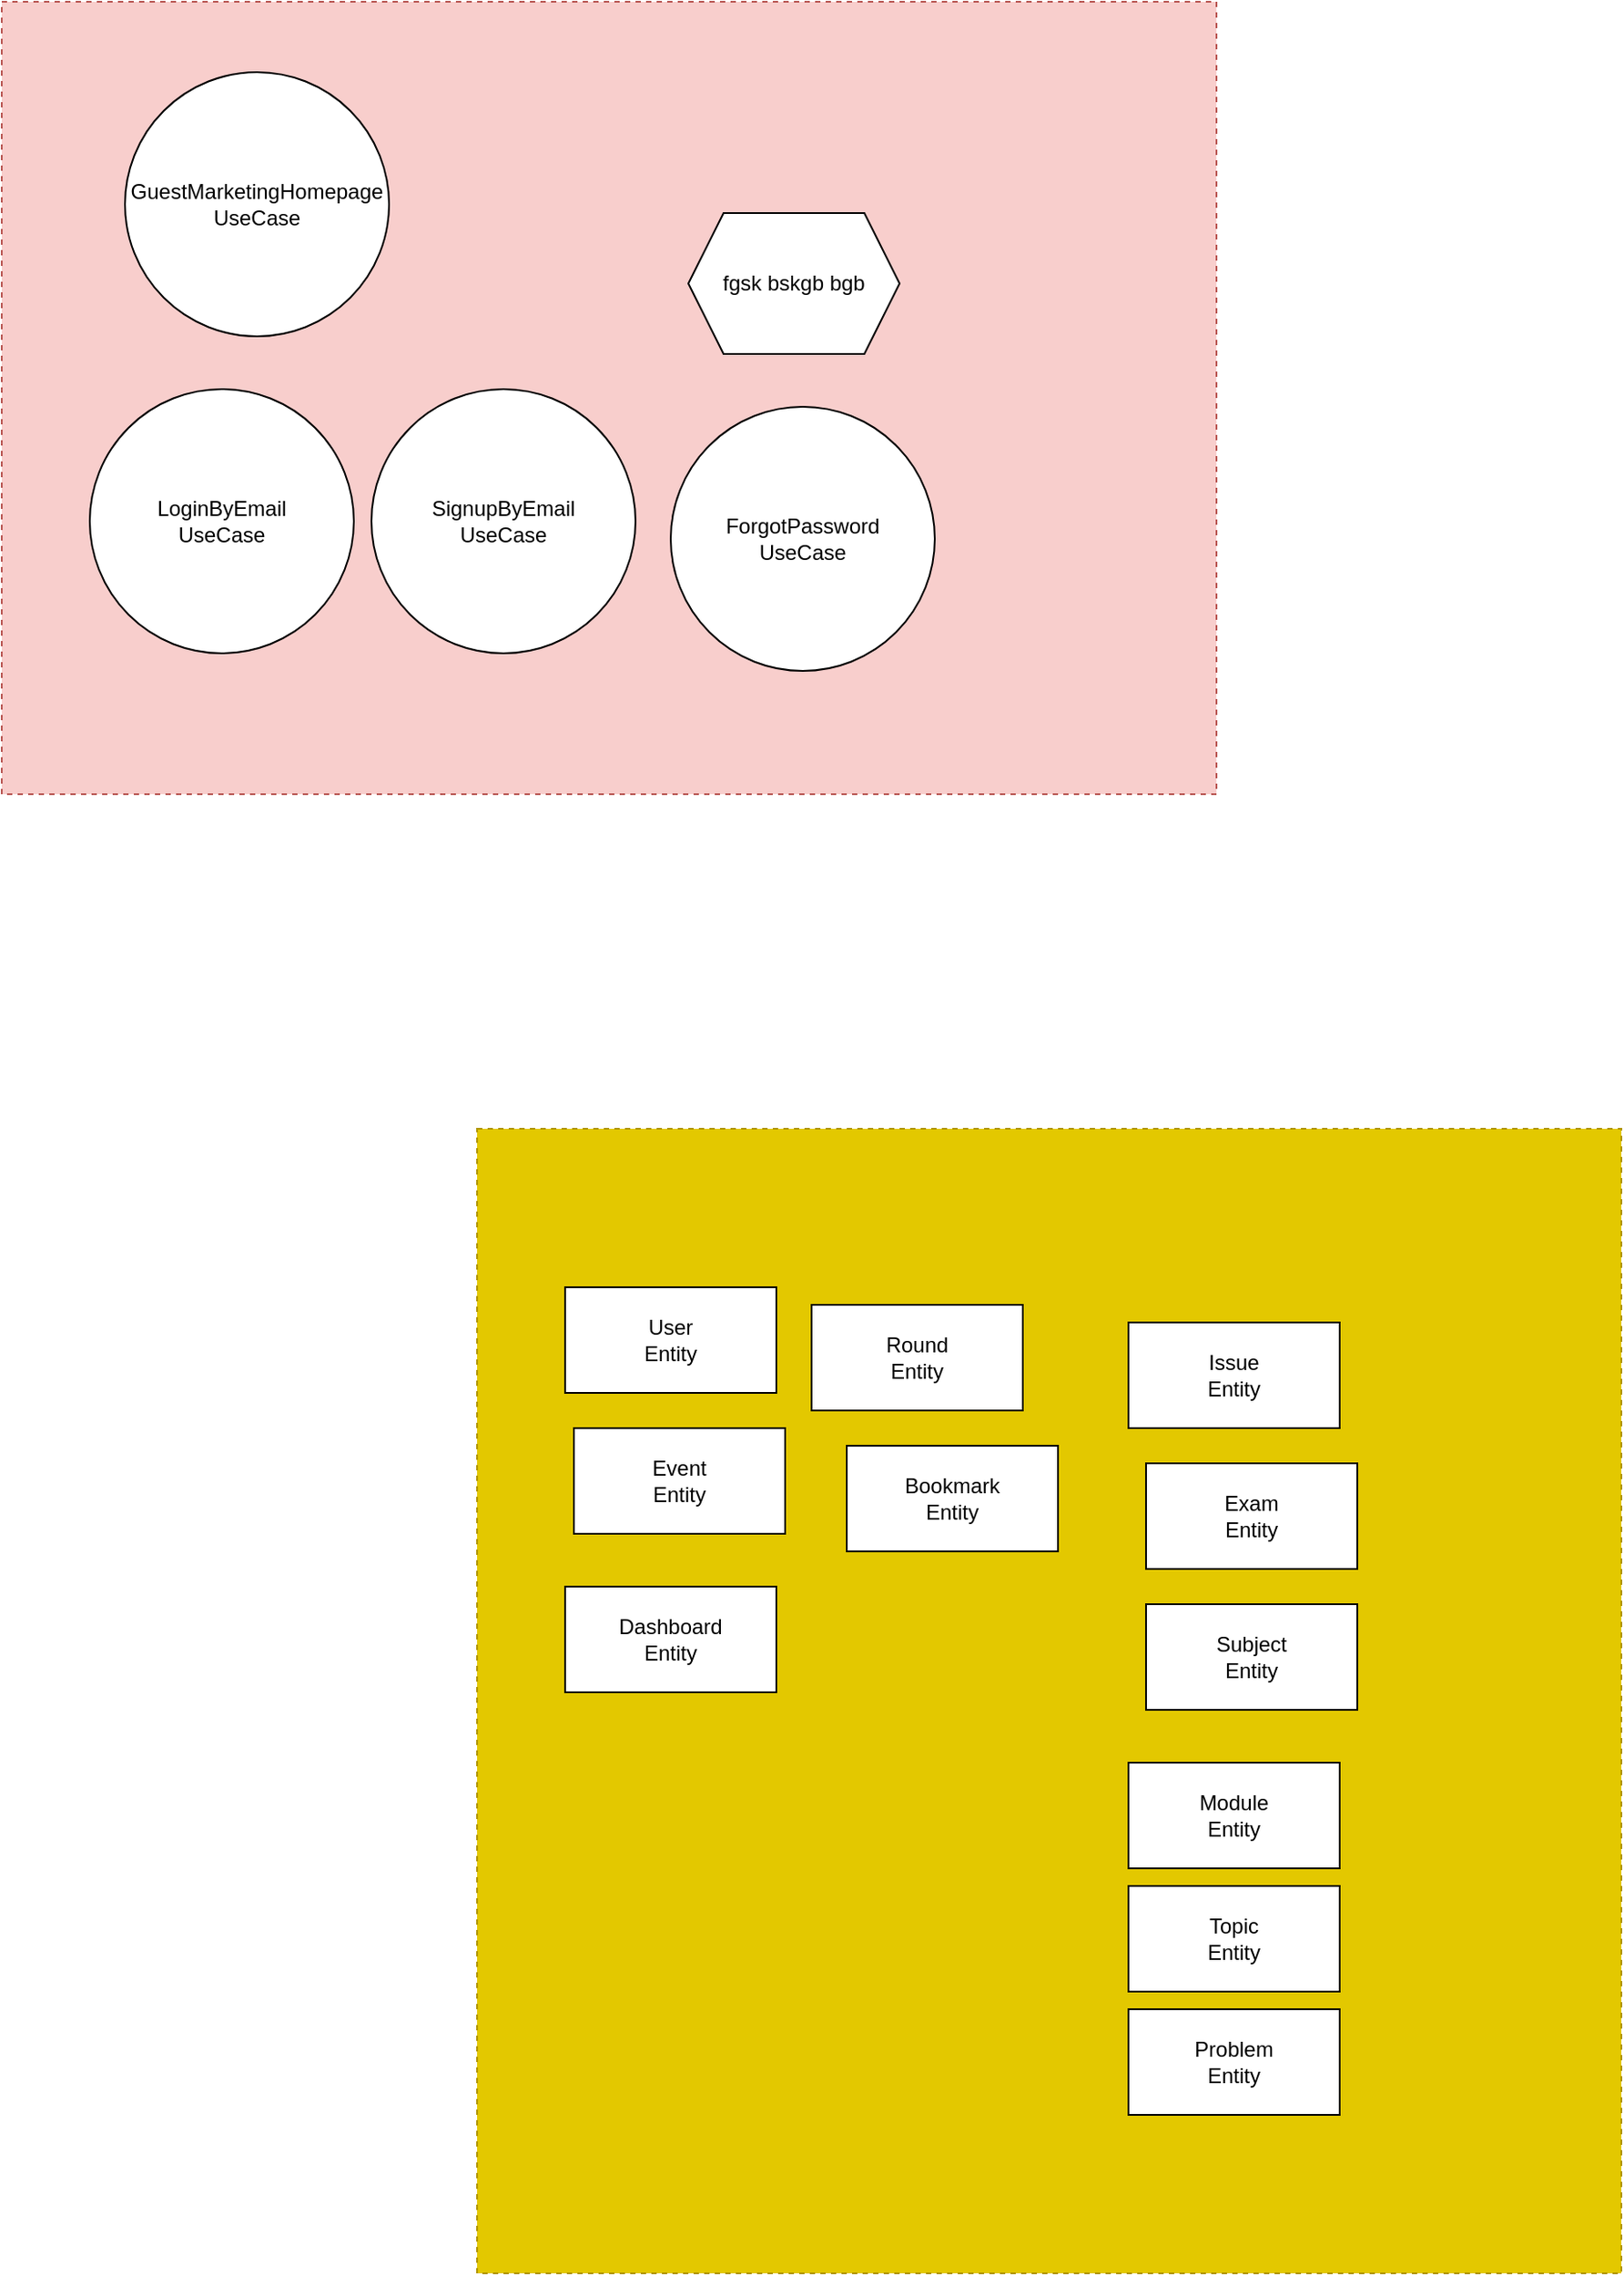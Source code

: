 <mxfile version="22.1.11" type="github">
  <diagram name="Page-1" id="u5YkhigBfSJe9aOL3ie4">
    <mxGraphModel dx="2882" dy="1155" grid="1" gridSize="10" guides="1" tooltips="1" connect="1" arrows="1" fold="1" page="1" pageScale="1" pageWidth="850" pageHeight="1100" math="0" shadow="0">
      <root>
        <mxCell id="0" />
        <mxCell id="1" parent="0" />
        <mxCell id="C1-hKXSroPPRrKIY44wA-2" value="" style="rounded=0;whiteSpace=wrap;html=1;fillColor=#f8cecc;strokeColor=#b85450;dashed=1;" parent="1" vertex="1">
          <mxGeometry x="100" y="290" width="690" height="450" as="geometry" />
        </mxCell>
        <mxCell id="C1-hKXSroPPRrKIY44wA-1" value="&lt;div&gt;LoginByEmail&lt;/div&gt;&lt;div&gt;UseCase&lt;br&gt;&lt;/div&gt;" style="ellipse;whiteSpace=wrap;html=1;" parent="1" vertex="1">
          <mxGeometry x="150" y="510" width="150" height="150" as="geometry" />
        </mxCell>
        <mxCell id="C1-hKXSroPPRrKIY44wA-3" value="&lt;div&gt;SignupByEmail&lt;/div&gt;&lt;div&gt;UseCase&lt;br&gt;&lt;/div&gt;" style="ellipse;whiteSpace=wrap;html=1;" parent="1" vertex="1">
          <mxGeometry x="310" y="510" width="150" height="150" as="geometry" />
        </mxCell>
        <mxCell id="C1-hKXSroPPRrKIY44wA-4" value="&lt;div&gt;ForgotPassword&lt;/div&gt;&lt;div&gt;UseCase&lt;br&gt;&lt;/div&gt;" style="ellipse;whiteSpace=wrap;html=1;" parent="1" vertex="1">
          <mxGeometry x="480" y="520" width="150" height="150" as="geometry" />
        </mxCell>
        <mxCell id="C1-hKXSroPPRrKIY44wA-5" value="GuestMarketingHomepage&lt;br&gt;&lt;div&gt;UseCase&lt;/div&gt;" style="ellipse;whiteSpace=wrap;html=1;" parent="1" vertex="1">
          <mxGeometry x="170" y="330" width="150" height="150" as="geometry" />
        </mxCell>
        <mxCell id="C1-hKXSroPPRrKIY44wA-6" value="" style="whiteSpace=wrap;html=1;aspect=fixed;fillColor=#e3c800;fontColor=#000000;strokeColor=#B09500;dashed=1;" parent="1" vertex="1">
          <mxGeometry x="370" y="930" width="650" height="650" as="geometry" />
        </mxCell>
        <mxCell id="C1-hKXSroPPRrKIY44wA-7" value="&lt;div&gt;User&lt;/div&gt;&lt;div&gt;Entity&lt;/div&gt;" style="rounded=0;whiteSpace=wrap;html=1;" parent="1" vertex="1">
          <mxGeometry x="420" y="1020" width="120" height="60" as="geometry" />
        </mxCell>
        <mxCell id="C1-hKXSroPPRrKIY44wA-8" value="&lt;div&gt;Event&lt;/div&gt;&lt;div&gt;Entity&lt;/div&gt;" style="rounded=0;whiteSpace=wrap;html=1;" parent="1" vertex="1">
          <mxGeometry x="425" y="1100" width="120" height="60" as="geometry" />
        </mxCell>
        <mxCell id="C1-hKXSroPPRrKIY44wA-9" value="&lt;div&gt;Round&lt;/div&gt;&lt;div&gt;Entity&lt;/div&gt;" style="rounded=0;whiteSpace=wrap;html=1;" parent="1" vertex="1">
          <mxGeometry x="560" y="1030" width="120" height="60" as="geometry" />
        </mxCell>
        <mxCell id="C1-hKXSroPPRrKIY44wA-10" value="&lt;div&gt;Bookmark&lt;/div&gt;&lt;div&gt;Entity&lt;/div&gt;" style="rounded=0;whiteSpace=wrap;html=1;" parent="1" vertex="1">
          <mxGeometry x="580" y="1110" width="120" height="60" as="geometry" />
        </mxCell>
        <mxCell id="C1-hKXSroPPRrKIY44wA-11" value="&lt;div&gt;Dashboard&lt;/div&gt;&lt;div&gt;Entity&lt;br&gt;&lt;/div&gt;" style="rounded=0;whiteSpace=wrap;html=1;" parent="1" vertex="1">
          <mxGeometry x="420" y="1190" width="120" height="60" as="geometry" />
        </mxCell>
        <mxCell id="C1-hKXSroPPRrKIY44wA-12" value="&lt;div&gt;Problem&lt;/div&gt;&lt;div&gt;Entity&lt;br&gt;&lt;/div&gt;" style="rounded=0;whiteSpace=wrap;html=1;" parent="1" vertex="1">
          <mxGeometry x="740" y="1430" width="120" height="60" as="geometry" />
        </mxCell>
        <mxCell id="C1-hKXSroPPRrKIY44wA-14" value="&lt;div&gt;Issue&lt;/div&gt;&lt;div&gt;Entity&lt;br&gt;&lt;/div&gt;" style="rounded=0;whiteSpace=wrap;html=1;" parent="1" vertex="1">
          <mxGeometry x="740" y="1040" width="120" height="60" as="geometry" />
        </mxCell>
        <mxCell id="C1-hKXSroPPRrKIY44wA-15" value="&lt;div&gt;Exam&lt;/div&gt;&lt;div&gt;Entity&lt;/div&gt;" style="rounded=0;whiteSpace=wrap;html=1;" parent="1" vertex="1">
          <mxGeometry x="750" y="1120" width="120" height="60" as="geometry" />
        </mxCell>
        <mxCell id="C1-hKXSroPPRrKIY44wA-16" value="Subject&lt;br&gt;&lt;div&gt;Entity&lt;/div&gt;" style="rounded=0;whiteSpace=wrap;html=1;" parent="1" vertex="1">
          <mxGeometry x="750" y="1200" width="120" height="60" as="geometry" />
        </mxCell>
        <mxCell id="C1-hKXSroPPRrKIY44wA-17" value="&lt;div&gt;Module&lt;/div&gt;&lt;div&gt;Entity&lt;br&gt;&lt;/div&gt;" style="rounded=0;whiteSpace=wrap;html=1;" parent="1" vertex="1">
          <mxGeometry x="740" y="1290" width="120" height="60" as="geometry" />
        </mxCell>
        <mxCell id="C1-hKXSroPPRrKIY44wA-18" value="&lt;div&gt;Topic&lt;/div&gt;&lt;div&gt;Entity&lt;br&gt;&lt;/div&gt;" style="rounded=0;whiteSpace=wrap;html=1;" parent="1" vertex="1">
          <mxGeometry x="740" y="1360" width="120" height="60" as="geometry" />
        </mxCell>
        <mxCell id="mu0IIM6cQedaulWGYHxT-1" value="fgsk bskgb bgb" style="shape=hexagon;perimeter=hexagonPerimeter2;whiteSpace=wrap;html=1;fixedSize=1;" vertex="1" parent="1">
          <mxGeometry x="490" y="410" width="120" height="80" as="geometry" />
        </mxCell>
      </root>
    </mxGraphModel>
  </diagram>
</mxfile>

